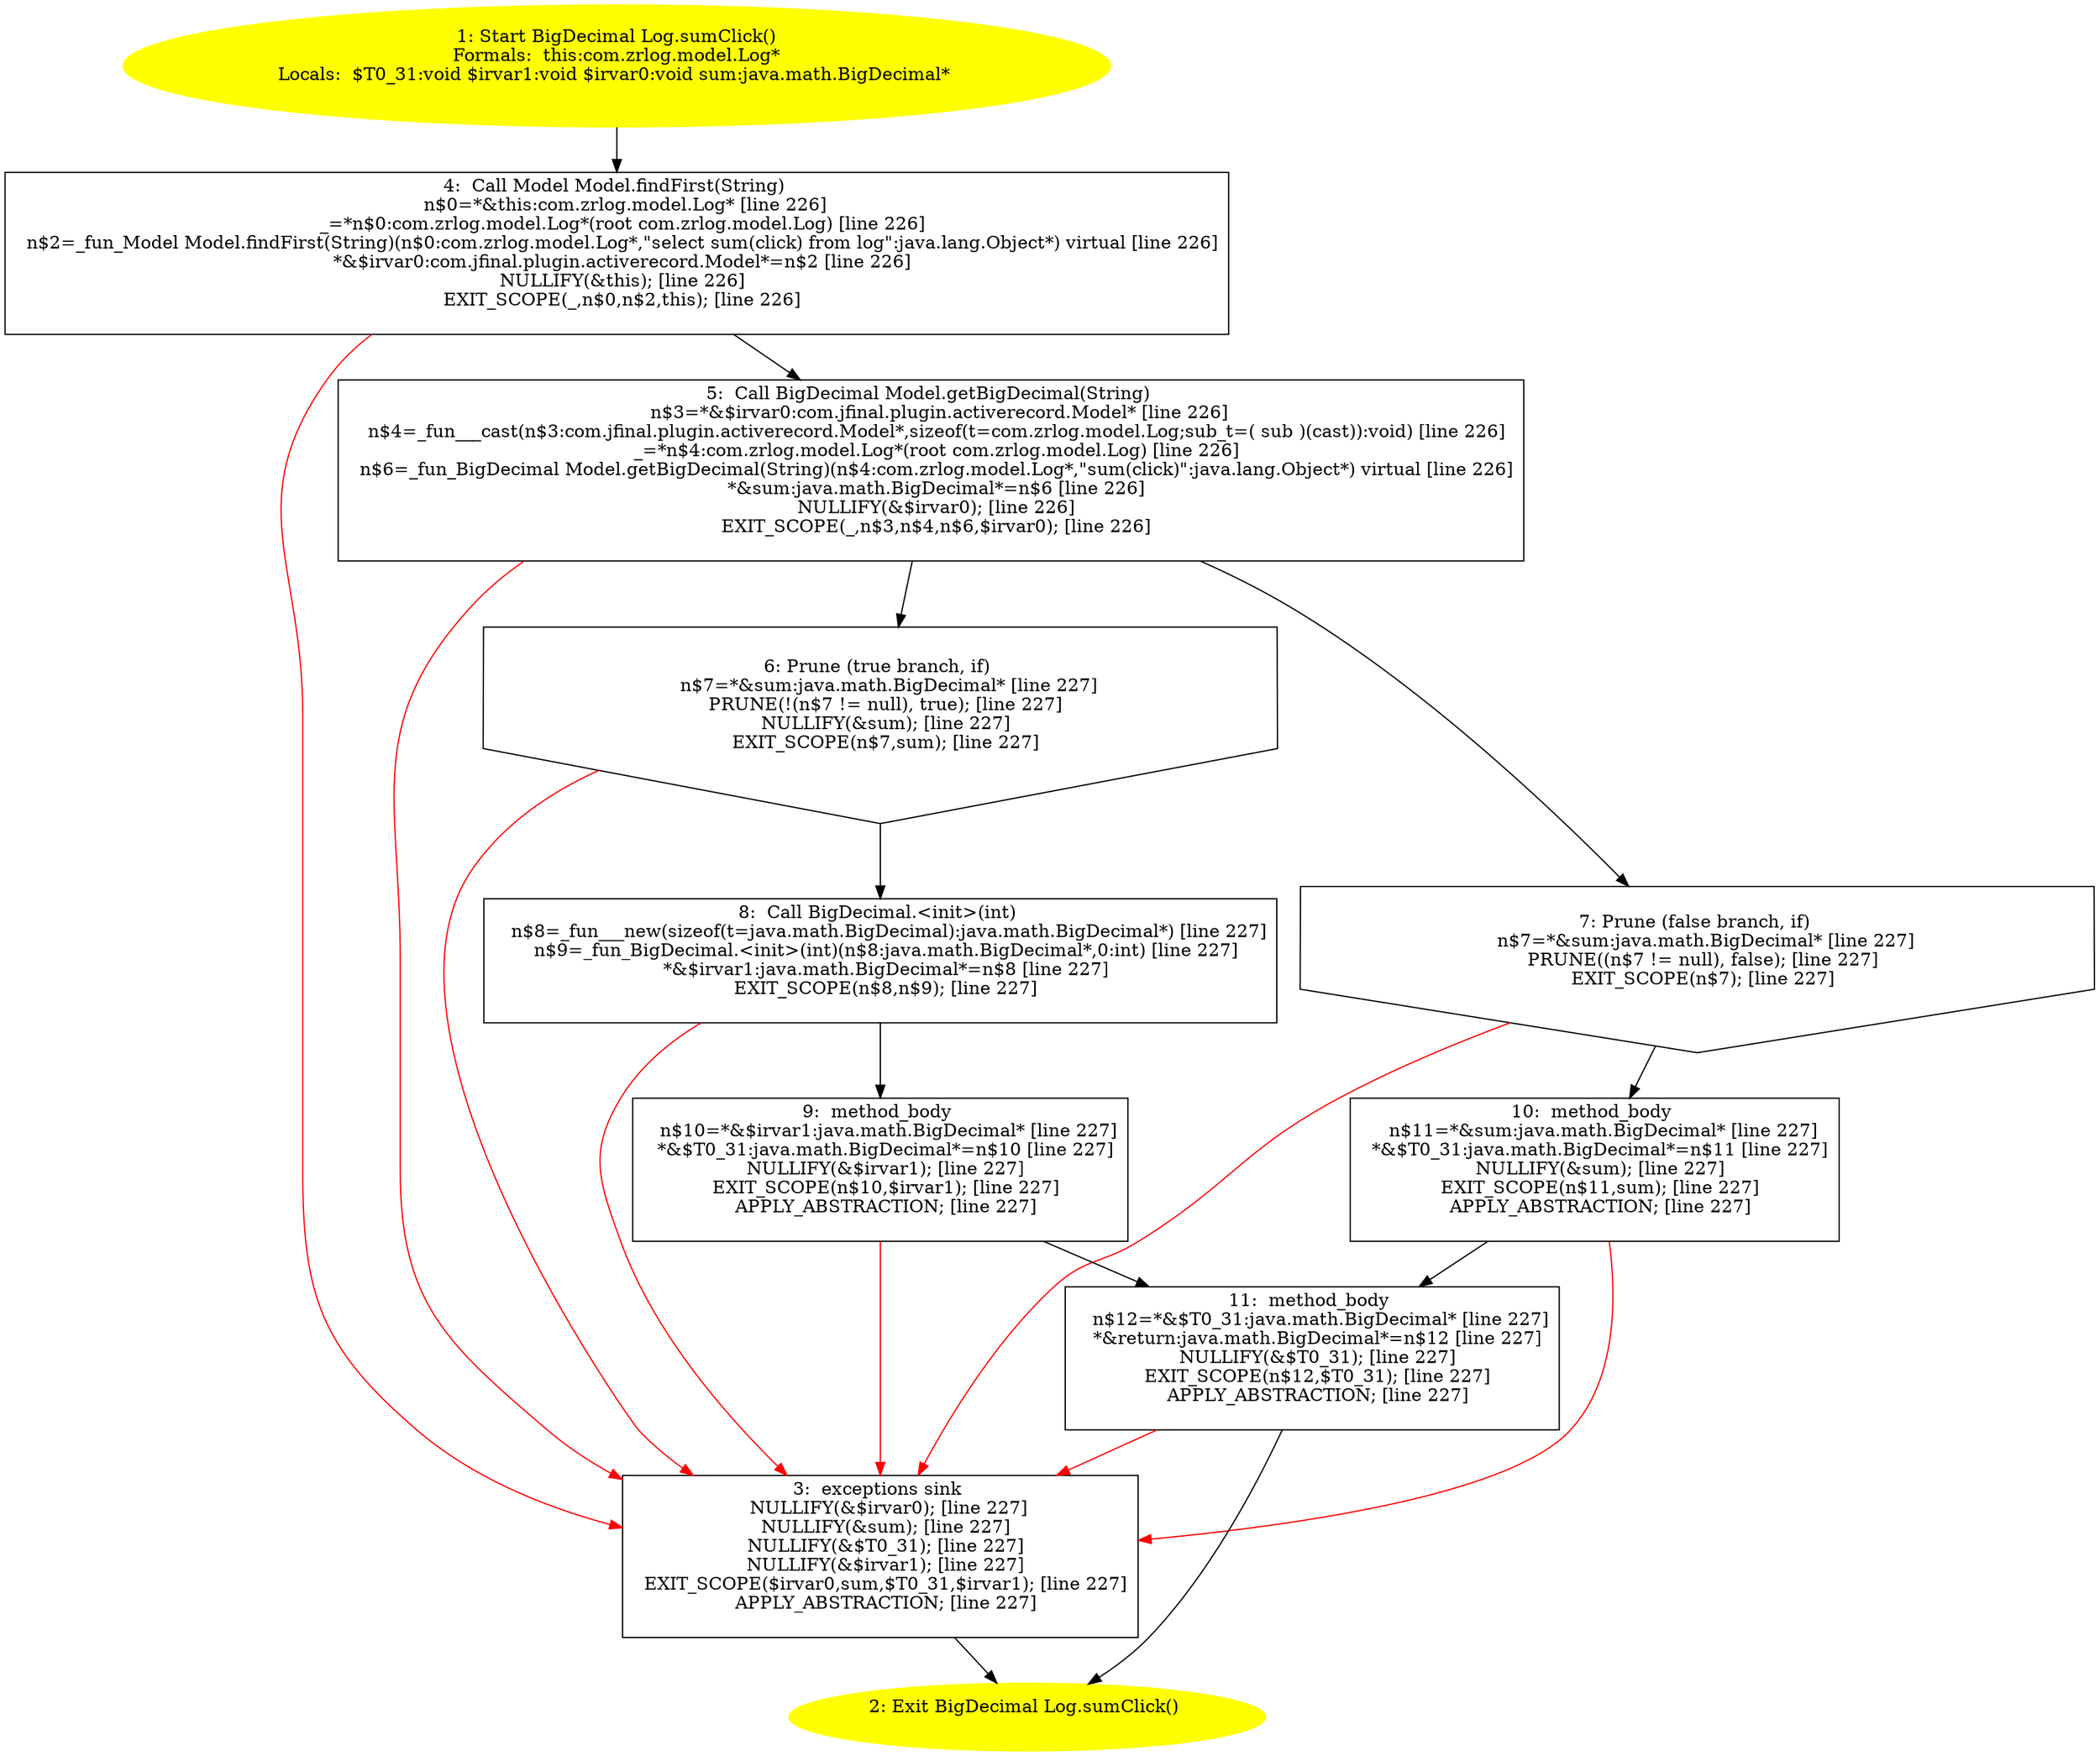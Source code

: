 /* @generated */
digraph cfg {
"com.zrlog.model.Log.sumClick():java.math.BigDecimal.d689143ae23e44d22df57fc6287a9d53_1" [label="1: Start BigDecimal Log.sumClick()\nFormals:  this:com.zrlog.model.Log*\nLocals:  $T0_31:void $irvar1:void $irvar0:void sum:java.math.BigDecimal* \n  " color=yellow style=filled]
	

	 "com.zrlog.model.Log.sumClick():java.math.BigDecimal.d689143ae23e44d22df57fc6287a9d53_1" -> "com.zrlog.model.Log.sumClick():java.math.BigDecimal.d689143ae23e44d22df57fc6287a9d53_4" ;
"com.zrlog.model.Log.sumClick():java.math.BigDecimal.d689143ae23e44d22df57fc6287a9d53_2" [label="2: Exit BigDecimal Log.sumClick() \n  " color=yellow style=filled]
	

"com.zrlog.model.Log.sumClick():java.math.BigDecimal.d689143ae23e44d22df57fc6287a9d53_3" [label="3:  exceptions sink \n   NULLIFY(&$irvar0); [line 227]\n  NULLIFY(&sum); [line 227]\n  NULLIFY(&$T0_31); [line 227]\n  NULLIFY(&$irvar1); [line 227]\n  EXIT_SCOPE($irvar0,sum,$T0_31,$irvar1); [line 227]\n  APPLY_ABSTRACTION; [line 227]\n " shape="box"]
	

	 "com.zrlog.model.Log.sumClick():java.math.BigDecimal.d689143ae23e44d22df57fc6287a9d53_3" -> "com.zrlog.model.Log.sumClick():java.math.BigDecimal.d689143ae23e44d22df57fc6287a9d53_2" ;
"com.zrlog.model.Log.sumClick():java.math.BigDecimal.d689143ae23e44d22df57fc6287a9d53_4" [label="4:  Call Model Model.findFirst(String) \n   n$0=*&this:com.zrlog.model.Log* [line 226]\n  _=*n$0:com.zrlog.model.Log*(root com.zrlog.model.Log) [line 226]\n  n$2=_fun_Model Model.findFirst(String)(n$0:com.zrlog.model.Log*,\"select sum(click) from log\":java.lang.Object*) virtual [line 226]\n  *&$irvar0:com.jfinal.plugin.activerecord.Model*=n$2 [line 226]\n  NULLIFY(&this); [line 226]\n  EXIT_SCOPE(_,n$0,n$2,this); [line 226]\n " shape="box"]
	

	 "com.zrlog.model.Log.sumClick():java.math.BigDecimal.d689143ae23e44d22df57fc6287a9d53_4" -> "com.zrlog.model.Log.sumClick():java.math.BigDecimal.d689143ae23e44d22df57fc6287a9d53_5" ;
	 "com.zrlog.model.Log.sumClick():java.math.BigDecimal.d689143ae23e44d22df57fc6287a9d53_4" -> "com.zrlog.model.Log.sumClick():java.math.BigDecimal.d689143ae23e44d22df57fc6287a9d53_3" [color="red" ];
"com.zrlog.model.Log.sumClick():java.math.BigDecimal.d689143ae23e44d22df57fc6287a9d53_5" [label="5:  Call BigDecimal Model.getBigDecimal(String) \n   n$3=*&$irvar0:com.jfinal.plugin.activerecord.Model* [line 226]\n  n$4=_fun___cast(n$3:com.jfinal.plugin.activerecord.Model*,sizeof(t=com.zrlog.model.Log;sub_t=( sub )(cast)):void) [line 226]\n  _=*n$4:com.zrlog.model.Log*(root com.zrlog.model.Log) [line 226]\n  n$6=_fun_BigDecimal Model.getBigDecimal(String)(n$4:com.zrlog.model.Log*,\"sum(click)\":java.lang.Object*) virtual [line 226]\n  *&sum:java.math.BigDecimal*=n$6 [line 226]\n  NULLIFY(&$irvar0); [line 226]\n  EXIT_SCOPE(_,n$3,n$4,n$6,$irvar0); [line 226]\n " shape="box"]
	

	 "com.zrlog.model.Log.sumClick():java.math.BigDecimal.d689143ae23e44d22df57fc6287a9d53_5" -> "com.zrlog.model.Log.sumClick():java.math.BigDecimal.d689143ae23e44d22df57fc6287a9d53_6" ;
	 "com.zrlog.model.Log.sumClick():java.math.BigDecimal.d689143ae23e44d22df57fc6287a9d53_5" -> "com.zrlog.model.Log.sumClick():java.math.BigDecimal.d689143ae23e44d22df57fc6287a9d53_7" ;
	 "com.zrlog.model.Log.sumClick():java.math.BigDecimal.d689143ae23e44d22df57fc6287a9d53_5" -> "com.zrlog.model.Log.sumClick():java.math.BigDecimal.d689143ae23e44d22df57fc6287a9d53_3" [color="red" ];
"com.zrlog.model.Log.sumClick():java.math.BigDecimal.d689143ae23e44d22df57fc6287a9d53_6" [label="6: Prune (true branch, if) \n   n$7=*&sum:java.math.BigDecimal* [line 227]\n  PRUNE(!(n$7 != null), true); [line 227]\n  NULLIFY(&sum); [line 227]\n  EXIT_SCOPE(n$7,sum); [line 227]\n " shape="invhouse"]
	

	 "com.zrlog.model.Log.sumClick():java.math.BigDecimal.d689143ae23e44d22df57fc6287a9d53_6" -> "com.zrlog.model.Log.sumClick():java.math.BigDecimal.d689143ae23e44d22df57fc6287a9d53_8" ;
	 "com.zrlog.model.Log.sumClick():java.math.BigDecimal.d689143ae23e44d22df57fc6287a9d53_6" -> "com.zrlog.model.Log.sumClick():java.math.BigDecimal.d689143ae23e44d22df57fc6287a9d53_3" [color="red" ];
"com.zrlog.model.Log.sumClick():java.math.BigDecimal.d689143ae23e44d22df57fc6287a9d53_7" [label="7: Prune (false branch, if) \n   n$7=*&sum:java.math.BigDecimal* [line 227]\n  PRUNE((n$7 != null), false); [line 227]\n  EXIT_SCOPE(n$7); [line 227]\n " shape="invhouse"]
	

	 "com.zrlog.model.Log.sumClick():java.math.BigDecimal.d689143ae23e44d22df57fc6287a9d53_7" -> "com.zrlog.model.Log.sumClick():java.math.BigDecimal.d689143ae23e44d22df57fc6287a9d53_10" ;
	 "com.zrlog.model.Log.sumClick():java.math.BigDecimal.d689143ae23e44d22df57fc6287a9d53_7" -> "com.zrlog.model.Log.sumClick():java.math.BigDecimal.d689143ae23e44d22df57fc6287a9d53_3" [color="red" ];
"com.zrlog.model.Log.sumClick():java.math.BigDecimal.d689143ae23e44d22df57fc6287a9d53_8" [label="8:  Call BigDecimal.<init>(int) \n   n$8=_fun___new(sizeof(t=java.math.BigDecimal):java.math.BigDecimal*) [line 227]\n  n$9=_fun_BigDecimal.<init>(int)(n$8:java.math.BigDecimal*,0:int) [line 227]\n  *&$irvar1:java.math.BigDecimal*=n$8 [line 227]\n  EXIT_SCOPE(n$8,n$9); [line 227]\n " shape="box"]
	

	 "com.zrlog.model.Log.sumClick():java.math.BigDecimal.d689143ae23e44d22df57fc6287a9d53_8" -> "com.zrlog.model.Log.sumClick():java.math.BigDecimal.d689143ae23e44d22df57fc6287a9d53_9" ;
	 "com.zrlog.model.Log.sumClick():java.math.BigDecimal.d689143ae23e44d22df57fc6287a9d53_8" -> "com.zrlog.model.Log.sumClick():java.math.BigDecimal.d689143ae23e44d22df57fc6287a9d53_3" [color="red" ];
"com.zrlog.model.Log.sumClick():java.math.BigDecimal.d689143ae23e44d22df57fc6287a9d53_9" [label="9:  method_body \n   n$10=*&$irvar1:java.math.BigDecimal* [line 227]\n  *&$T0_31:java.math.BigDecimal*=n$10 [line 227]\n  NULLIFY(&$irvar1); [line 227]\n  EXIT_SCOPE(n$10,$irvar1); [line 227]\n  APPLY_ABSTRACTION; [line 227]\n " shape="box"]
	

	 "com.zrlog.model.Log.sumClick():java.math.BigDecimal.d689143ae23e44d22df57fc6287a9d53_9" -> "com.zrlog.model.Log.sumClick():java.math.BigDecimal.d689143ae23e44d22df57fc6287a9d53_11" ;
	 "com.zrlog.model.Log.sumClick():java.math.BigDecimal.d689143ae23e44d22df57fc6287a9d53_9" -> "com.zrlog.model.Log.sumClick():java.math.BigDecimal.d689143ae23e44d22df57fc6287a9d53_3" [color="red" ];
"com.zrlog.model.Log.sumClick():java.math.BigDecimal.d689143ae23e44d22df57fc6287a9d53_10" [label="10:  method_body \n   n$11=*&sum:java.math.BigDecimal* [line 227]\n  *&$T0_31:java.math.BigDecimal*=n$11 [line 227]\n  NULLIFY(&sum); [line 227]\n  EXIT_SCOPE(n$11,sum); [line 227]\n  APPLY_ABSTRACTION; [line 227]\n " shape="box"]
	

	 "com.zrlog.model.Log.sumClick():java.math.BigDecimal.d689143ae23e44d22df57fc6287a9d53_10" -> "com.zrlog.model.Log.sumClick():java.math.BigDecimal.d689143ae23e44d22df57fc6287a9d53_11" ;
	 "com.zrlog.model.Log.sumClick():java.math.BigDecimal.d689143ae23e44d22df57fc6287a9d53_10" -> "com.zrlog.model.Log.sumClick():java.math.BigDecimal.d689143ae23e44d22df57fc6287a9d53_3" [color="red" ];
"com.zrlog.model.Log.sumClick():java.math.BigDecimal.d689143ae23e44d22df57fc6287a9d53_11" [label="11:  method_body \n   n$12=*&$T0_31:java.math.BigDecimal* [line 227]\n  *&return:java.math.BigDecimal*=n$12 [line 227]\n  NULLIFY(&$T0_31); [line 227]\n  EXIT_SCOPE(n$12,$T0_31); [line 227]\n  APPLY_ABSTRACTION; [line 227]\n " shape="box"]
	

	 "com.zrlog.model.Log.sumClick():java.math.BigDecimal.d689143ae23e44d22df57fc6287a9d53_11" -> "com.zrlog.model.Log.sumClick():java.math.BigDecimal.d689143ae23e44d22df57fc6287a9d53_2" ;
	 "com.zrlog.model.Log.sumClick():java.math.BigDecimal.d689143ae23e44d22df57fc6287a9d53_11" -> "com.zrlog.model.Log.sumClick():java.math.BigDecimal.d689143ae23e44d22df57fc6287a9d53_3" [color="red" ];
}
